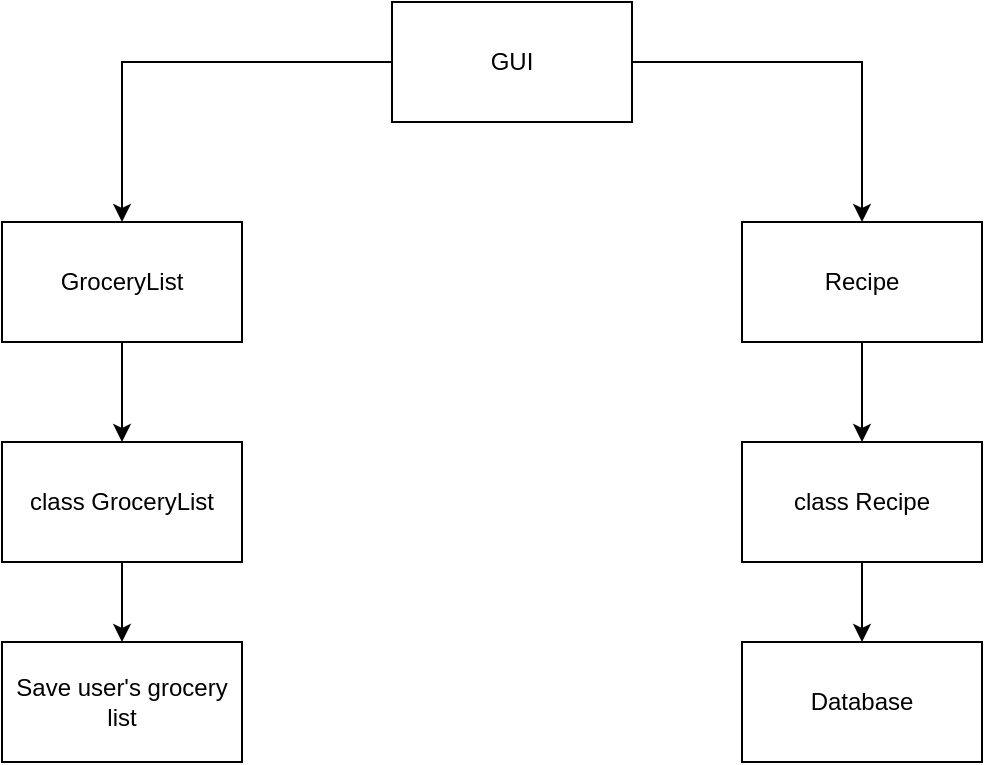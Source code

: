 <mxfile version="16.6.6" type="device"><diagram id="biTDpSxIYMm34gVHd5P0" name="Page-1"><mxGraphModel dx="1038" dy="571" grid="1" gridSize="10" guides="1" tooltips="1" connect="1" arrows="1" fold="1" page="1" pageScale="1" pageWidth="850" pageHeight="1100" math="0" shadow="0"><root><mxCell id="0"/><mxCell id="1" parent="0"/><mxCell id="np0V5U2U_QV5QYDhFboa-9" style="edgeStyle=orthogonalEdgeStyle;rounded=0;orthogonalLoop=1;jettySize=auto;html=1;exitX=0;exitY=0.5;exitDx=0;exitDy=0;entryX=0.5;entryY=0;entryDx=0;entryDy=0;" edge="1" parent="1" source="np0V5U2U_QV5QYDhFboa-1" target="np0V5U2U_QV5QYDhFboa-2"><mxGeometry relative="1" as="geometry"/></mxCell><mxCell id="np0V5U2U_QV5QYDhFboa-10" style="edgeStyle=orthogonalEdgeStyle;rounded=0;orthogonalLoop=1;jettySize=auto;html=1;exitX=1;exitY=0.5;exitDx=0;exitDy=0;entryX=0.5;entryY=0;entryDx=0;entryDy=0;" edge="1" parent="1" source="np0V5U2U_QV5QYDhFboa-1" target="np0V5U2U_QV5QYDhFboa-3"><mxGeometry relative="1" as="geometry"/></mxCell><mxCell id="np0V5U2U_QV5QYDhFboa-1" value="GUI" style="rounded=0;whiteSpace=wrap;html=1;" vertex="1" parent="1"><mxGeometry x="365" y="120" width="120" height="60" as="geometry"/></mxCell><mxCell id="np0V5U2U_QV5QYDhFboa-11" style="edgeStyle=orthogonalEdgeStyle;rounded=0;orthogonalLoop=1;jettySize=auto;html=1;exitX=0.5;exitY=1;exitDx=0;exitDy=0;entryX=0.5;entryY=0;entryDx=0;entryDy=0;" edge="1" parent="1" source="np0V5U2U_QV5QYDhFboa-2" target="np0V5U2U_QV5QYDhFboa-4"><mxGeometry relative="1" as="geometry"/></mxCell><mxCell id="np0V5U2U_QV5QYDhFboa-2" value="GroceryList" style="rounded=0;whiteSpace=wrap;html=1;" vertex="1" parent="1"><mxGeometry x="170" y="230" width="120" height="60" as="geometry"/></mxCell><mxCell id="np0V5U2U_QV5QYDhFboa-13" value="" style="edgeStyle=orthogonalEdgeStyle;rounded=0;orthogonalLoop=1;jettySize=auto;html=1;" edge="1" parent="1" source="np0V5U2U_QV5QYDhFboa-3" target="np0V5U2U_QV5QYDhFboa-8"><mxGeometry relative="1" as="geometry"/></mxCell><mxCell id="np0V5U2U_QV5QYDhFboa-3" value="Recipe" style="rounded=0;whiteSpace=wrap;html=1;" vertex="1" parent="1"><mxGeometry x="540" y="230" width="120" height="60" as="geometry"/></mxCell><mxCell id="np0V5U2U_QV5QYDhFboa-12" value="" style="edgeStyle=orthogonalEdgeStyle;rounded=0;orthogonalLoop=1;jettySize=auto;html=1;" edge="1" parent="1" source="np0V5U2U_QV5QYDhFboa-4" target="np0V5U2U_QV5QYDhFboa-5"><mxGeometry relative="1" as="geometry"/></mxCell><mxCell id="np0V5U2U_QV5QYDhFboa-4" value="class GroceryList" style="rounded=0;whiteSpace=wrap;html=1;" vertex="1" parent="1"><mxGeometry x="170" y="340" width="120" height="60" as="geometry"/></mxCell><mxCell id="np0V5U2U_QV5QYDhFboa-5" value="Save user's grocery list" style="rounded=0;whiteSpace=wrap;html=1;" vertex="1" parent="1"><mxGeometry x="170" y="440" width="120" height="60" as="geometry"/></mxCell><mxCell id="np0V5U2U_QV5QYDhFboa-7" value="Database" style="rounded=0;whiteSpace=wrap;html=1;" vertex="1" parent="1"><mxGeometry x="540" y="440" width="120" height="60" as="geometry"/></mxCell><mxCell id="np0V5U2U_QV5QYDhFboa-14" value="" style="edgeStyle=orthogonalEdgeStyle;rounded=0;orthogonalLoop=1;jettySize=auto;html=1;" edge="1" parent="1" source="np0V5U2U_QV5QYDhFboa-8" target="np0V5U2U_QV5QYDhFboa-7"><mxGeometry relative="1" as="geometry"/></mxCell><mxCell id="np0V5U2U_QV5QYDhFboa-8" value="class Recipe" style="rounded=0;whiteSpace=wrap;html=1;" vertex="1" parent="1"><mxGeometry x="540" y="340" width="120" height="60" as="geometry"/></mxCell></root></mxGraphModel></diagram></mxfile>